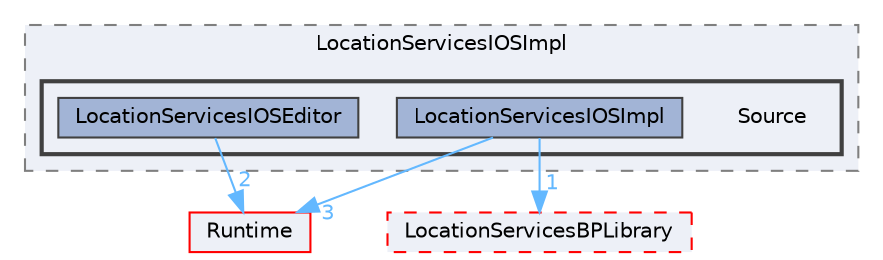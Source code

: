 digraph "Source"
{
 // INTERACTIVE_SVG=YES
 // LATEX_PDF_SIZE
  bgcolor="transparent";
  edge [fontname=Helvetica,fontsize=10,labelfontname=Helvetica,labelfontsize=10];
  node [fontname=Helvetica,fontsize=10,shape=box,height=0.2,width=0.4];
  compound=true
  subgraph clusterdir_d8db92b67e857fa1d16b46ef0b4d9c43 {
    graph [ bgcolor="#edf0f7", pencolor="grey50", label="LocationServicesIOSImpl", fontname=Helvetica,fontsize=10 style="filled,dashed", URL="dir_d8db92b67e857fa1d16b46ef0b4d9c43.html",tooltip=""]
  subgraph clusterdir_a90f952e96ec26c88a2e988eb8231e60 {
    graph [ bgcolor="#edf0f7", pencolor="grey25", label="", fontname=Helvetica,fontsize=10 style="filled,bold", URL="dir_a90f952e96ec26c88a2e988eb8231e60.html",tooltip=""]
    dir_a90f952e96ec26c88a2e988eb8231e60 [shape=plaintext, label="Source"];
  dir_5b888492844d8c2d072f1fc2aceca57a [label="LocationServicesIOSEditor", fillcolor="#a2b4d6", color="grey25", style="filled", URL="dir_5b888492844d8c2d072f1fc2aceca57a.html",tooltip=""];
  dir_bdf99146954b4c5e4f457abfe745bc59 [label="LocationServicesIOSImpl", fillcolor="#a2b4d6", color="grey25", style="filled", URL="dir_bdf99146954b4c5e4f457abfe745bc59.html",tooltip=""];
  }
  }
  dir_149b605e3dba403da3e5d4c73695e2fb [label="LocationServicesBPLibrary", fillcolor="#edf0f7", color="red", style="filled,dashed", URL="dir_149b605e3dba403da3e5d4c73695e2fb.html",tooltip=""];
  dir_7536b172fbd480bfd146a1b1acd6856b [label="Runtime", fillcolor="#edf0f7", color="red", style="filled", URL="dir_7536b172fbd480bfd146a1b1acd6856b.html",tooltip=""];
  dir_5b888492844d8c2d072f1fc2aceca57a->dir_7536b172fbd480bfd146a1b1acd6856b [headlabel="2", labeldistance=1.5 headhref="dir_000588_000984.html" href="dir_000588_000984.html" color="steelblue1" fontcolor="steelblue1"];
  dir_bdf99146954b4c5e4f457abfe745bc59->dir_149b605e3dba403da3e5d4c73695e2fb [headlabel="1", labeldistance=1.5 headhref="dir_000590_000586.html" href="dir_000590_000586.html" color="steelblue1" fontcolor="steelblue1"];
  dir_bdf99146954b4c5e4f457abfe745bc59->dir_7536b172fbd480bfd146a1b1acd6856b [headlabel="3", labeldistance=1.5 headhref="dir_000590_000984.html" href="dir_000590_000984.html" color="steelblue1" fontcolor="steelblue1"];
}
